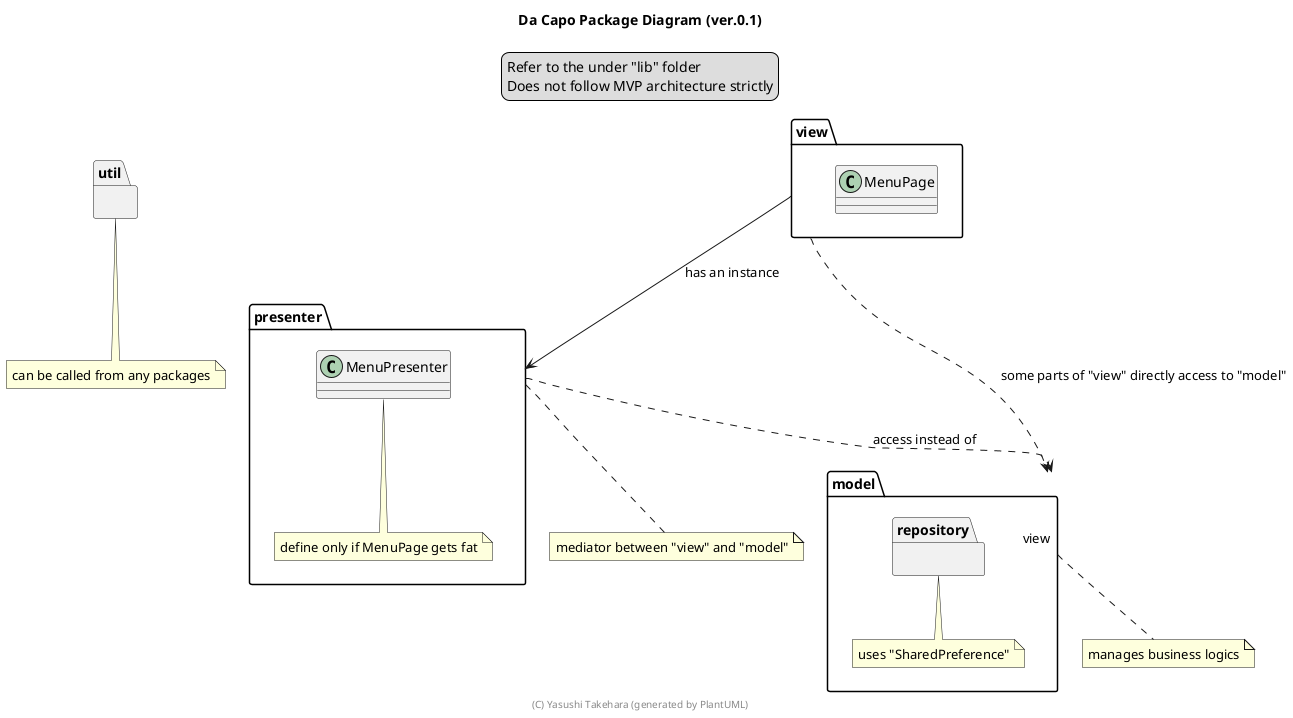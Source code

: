 @startuml package

title Da Capo Package Diagram (ver.0.1)
legend top
  Refer to the under "lib" folder
  Does not follow MVP architecture strictly
endlegend

package view {
  class MenuPage
}

package presenter{
  class MenuPresenter
  note bottom of MenuPresenter: define only if MenuPage gets fat
}
note bottom of presenter: mediator between "view" and "model"

package model {
  package repository{

  }
  note bottom of repository: uses "SharedPreference"
}
note bottom of model: manages business logics

package util{

}
note bottom of util: can be called from any packages


view --> presenter : has an instance
view ..> model : some parts of "view" directly access to "model"
presenter ..> model : access instead of "view"

footer (C) Yasushi Takehara (generated by PlantUML)
@enduml